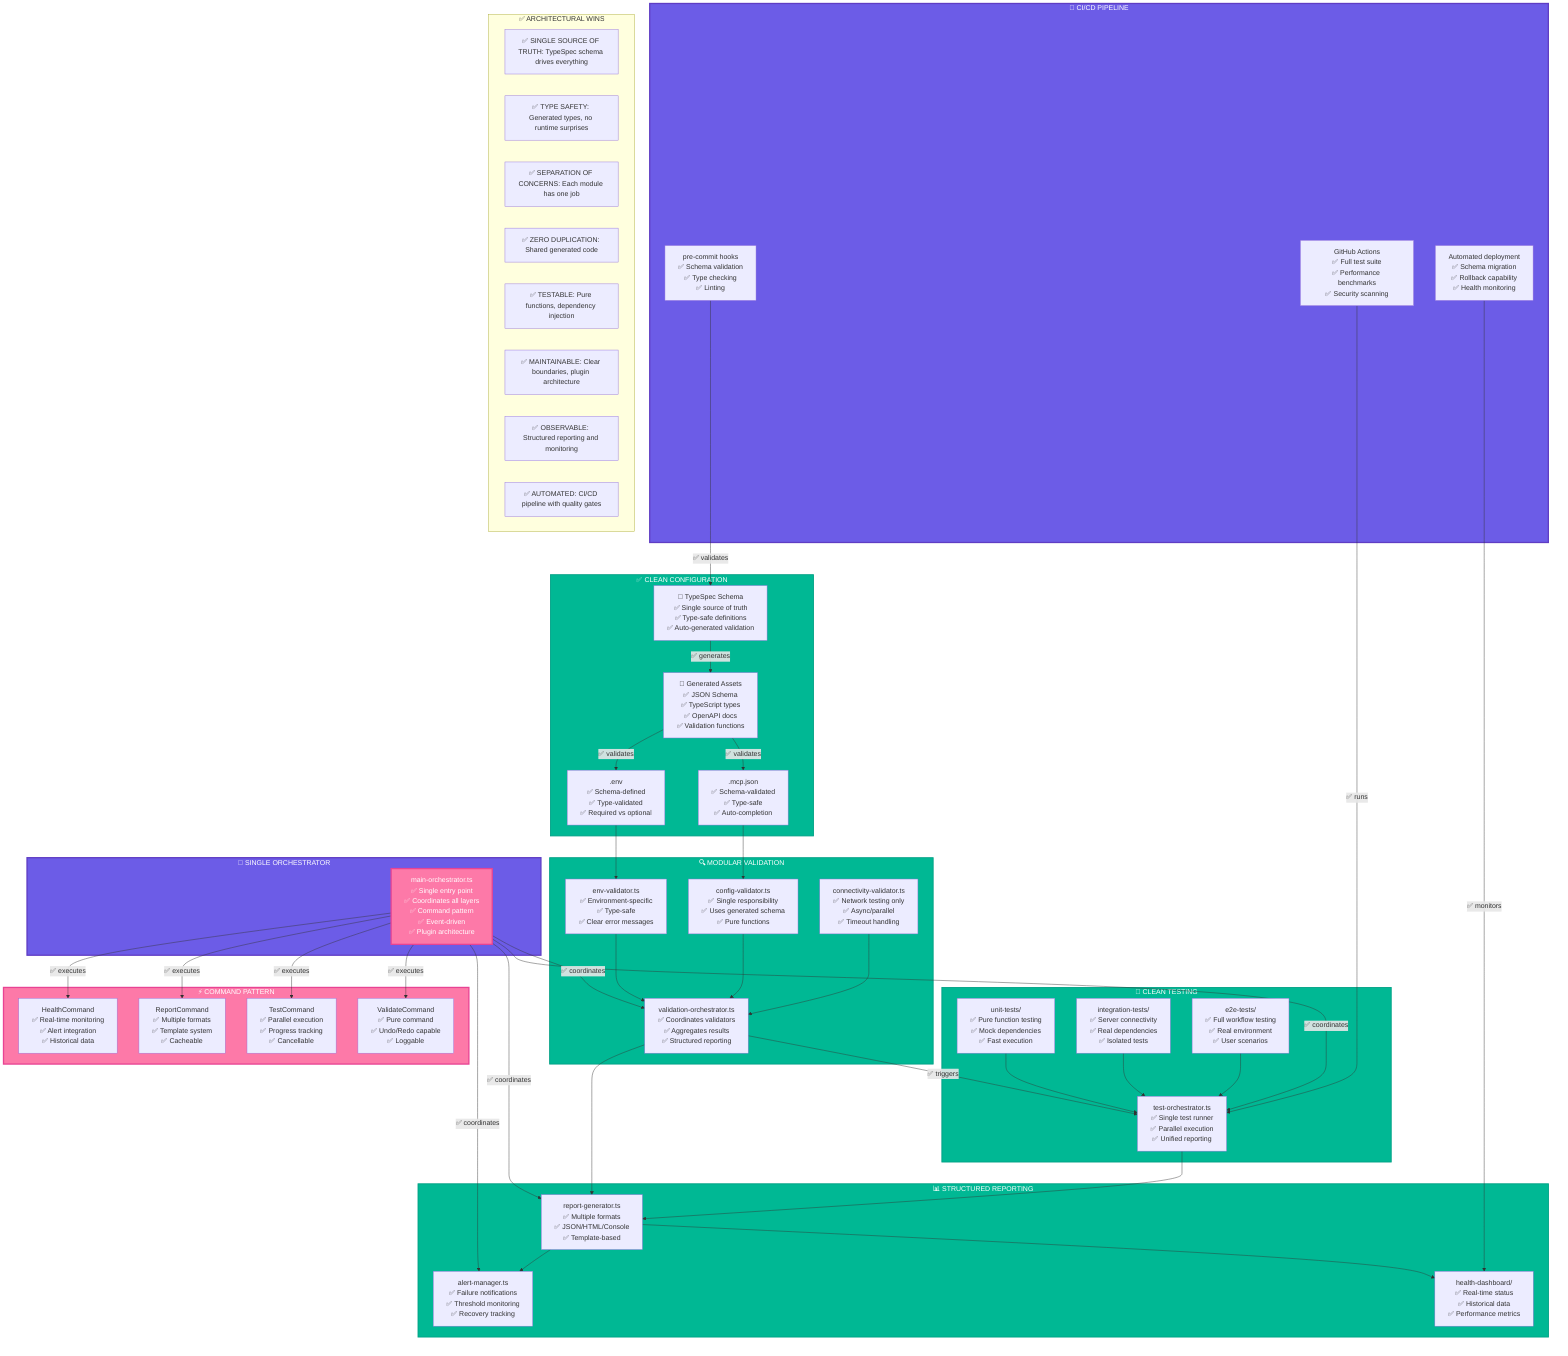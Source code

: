 %% Improved MCP Configuration Architecture (CLEAN & SEPARATED)
%% This diagram shows how the architecture SHOULD BE

graph TD
    %% Configuration Layer - CLEAN & TYPED
    subgraph Config["✅ CLEAN CONFIGURATION"]
        Schema["🎯 TypeSpec Schema<br/>✅ Single source of truth<br/>✅ Type-safe definitions<br/>✅ Auto-generated validation"]
        Generated["🔄 Generated Assets<br/>✅ JSON Schema<br/>✅ TypeScript types<br/>✅ OpenAPI docs<br/>✅ Validation functions"]
        MCPConfig[".mcp.json<br/>✅ Schema-validated<br/>✅ Type-safe<br/>✅ Auto-completion"]
        EnvConfig[".env<br/>✅ Schema-defined<br/>✅ Type-validated<br/>✅ Required vs optional"]
    end

    %% Validation Layer - MODULAR & FOCUSED
    subgraph Validation["🔍 MODULAR VALIDATION"]
        ConfigValidator["config-validator.ts<br/>✅ Single responsibility<br/>✅ Uses generated schema<br/>✅ Pure functions"]
        EnvValidator["env-validator.ts<br/>✅ Environment-specific<br/>✅ Type-safe<br/>✅ Clear error messages"]
        ConnectivityValidator["connectivity-validator.ts<br/>✅ Network testing only<br/>✅ Async/parallel<br/>✅ Timeout handling"]
        ValidationOrchestrator["validation-orchestrator.ts<br/>✅ Coordinates validators<br/>✅ Aggregates results<br/>✅ Structured reporting"]
    end

    %% Testing Layer - CLEAN SEPARATION
    subgraph Testing["🧪 CLEAN TESTING"]
        UnitTests["unit-tests/<br/>✅ Pure function testing<br/>✅ Mock dependencies<br/>✅ Fast execution"]
        IntegrationTests["integration-tests/<br/>✅ Server connectivity<br/>✅ Real dependencies<br/>✅ Isolated tests"]
        E2ETests["e2e-tests/<br/>✅ Full workflow testing<br/>✅ Real environment<br/>✅ User scenarios"]
        TestOrchestrator["test-orchestrator.ts<br/>✅ Single test runner<br/>✅ Parallel execution<br/>✅ Unified reporting"]
    end

    %% Reporting Layer - STRUCTURED OUTPUT
    subgraph Reporting["📊 STRUCTURED REPORTING"]
        ReportGenerator["report-generator.ts<br/>✅ Multiple formats<br/>✅ JSON/HTML/Console<br/>✅ Template-based"]
        HealthDashboard["health-dashboard/<br/>✅ Real-time status<br/>✅ Historical data<br/>✅ Performance metrics"]
        AlertManager["alert-manager.ts<br/>✅ Failure notifications<br/>✅ Threshold monitoring<br/>✅ Recovery tracking"]
    end

    %% CI/CD Pipeline - AUTOMATED QUALITY
    subgraph Pipeline["🚀 CI/CD PIPELINE"]
        PreCommit["pre-commit hooks<br/>✅ Schema validation<br/>✅ Type checking<br/>✅ Linting"]
        CI["GitHub Actions<br/>✅ Full test suite<br/>✅ Performance benchmarks<br/>✅ Security scanning"]
        CD["Automated deployment<br/>✅ Schema migration<br/>✅ Rollback capability<br/>✅ Health monitoring"]
    end

    %% Data Flow (GREEN = GOOD)
    Schema -->|"✅ generates"| Generated
    Generated -->|"✅ validates"| MCPConfig
    Generated -->|"✅ validates"| EnvConfig
    
    MCPConfig --> ConfigValidator
    EnvConfig --> EnvValidator
    ConfigValidator --> ValidationOrchestrator
    EnvValidator --> ValidationOrchestrator
    ConnectivityValidator --> ValidationOrchestrator
    
    ValidationOrchestrator -->|"✅ triggers"| TestOrchestrator
    UnitTests --> TestOrchestrator
    IntegrationTests --> TestOrchestrator
    E2ETests --> TestOrchestrator
    
    TestOrchestrator --> ReportGenerator
    ValidationOrchestrator --> ReportGenerator
    ReportGenerator --> HealthDashboard
    ReportGenerator --> AlertManager
    
    PreCommit -->|"✅ validates"| Schema
    CI -->|"✅ runs"| TestOrchestrator
    CD -->|"✅ monitors"| HealthDashboard

    %% Single Orchestrator - THE SOLUTION
    subgraph Orchestrator["🎯 SINGLE ORCHESTRATOR"]
        MainOrchestrator["main-orchestrator.ts<br/>✅ Single entry point<br/>✅ Coordinates all layers<br/>✅ Command pattern<br/>✅ Event-driven<br/>✅ Plugin architecture"]
    end
    
    MainOrchestrator -->|"✅ coordinates"| ValidationOrchestrator
    MainOrchestrator -->|"✅ coordinates"| TestOrchestrator
    MainOrchestrator -->|"✅ coordinates"| ReportGenerator
    MainOrchestrator -->|"✅ coordinates"| AlertManager

    %% Key Improvements Legend
    subgraph Improvements["✅ ARCHITECTURAL WINS"]
        I1["✅ SINGLE SOURCE OF TRUTH: TypeSpec schema drives everything"]
        I2["✅ TYPE SAFETY: Generated types, no runtime surprises"]
        I3["✅ SEPARATION OF CONCERNS: Each module has one job"]
        I4["✅ ZERO DUPLICATION: Shared generated code"]
        I5["✅ TESTABLE: Pure functions, dependency injection"]
        I6["✅ MAINTAINABLE: Clear boundaries, plugin architecture"]
        I7["✅ OBSERVABLE: Structured reporting and monitoring"]
        I8["✅ AUTOMATED: CI/CD pipeline with quality gates"]
    end

    %% Command Pattern Implementation
    subgraph Commands["⚡ COMMAND PATTERN"]
        ValidateCommand["ValidateCommand<br/>✅ Pure command<br/>✅ Undo/Redo capable<br/>✅ Loggable"]
        TestCommand["TestCommand<br/>✅ Parallel execution<br/>✅ Progress tracking<br/>✅ Cancellable"]
        ReportCommand["ReportCommand<br/>✅ Multiple formats<br/>✅ Template system<br/>✅ Cacheable"]
        HealthCommand["HealthCommand<br/>✅ Real-time monitoring<br/>✅ Alert integration<br/>✅ Historical data"]
    end
    
    MainOrchestrator -->|"✅ executes"| ValidateCommand
    MainOrchestrator -->|"✅ executes"| TestCommand
    MainOrchestrator -->|"✅ executes"| ReportCommand
    MainOrchestrator -->|"✅ executes"| HealthCommand

    %% Style the improvements
    classDef goodNode fill:#00b894,stroke:#00a085,stroke-width:2px,color:#fff
    classDef greatNode fill:#6c5ce7,stroke:#5f3dc4,stroke-width:3px,color:#fff
    classDef excellentNode fill:#fd79a8,stroke:#e84393,stroke-width:3px,color:#fff
    classDef goodEdge stroke:#00b894,stroke-width:2px
    
    class Config,Validation,Testing,Reporting goodNode
    class Pipeline,Orchestrator greatNode
    class Commands,MainOrchestrator excellentNode